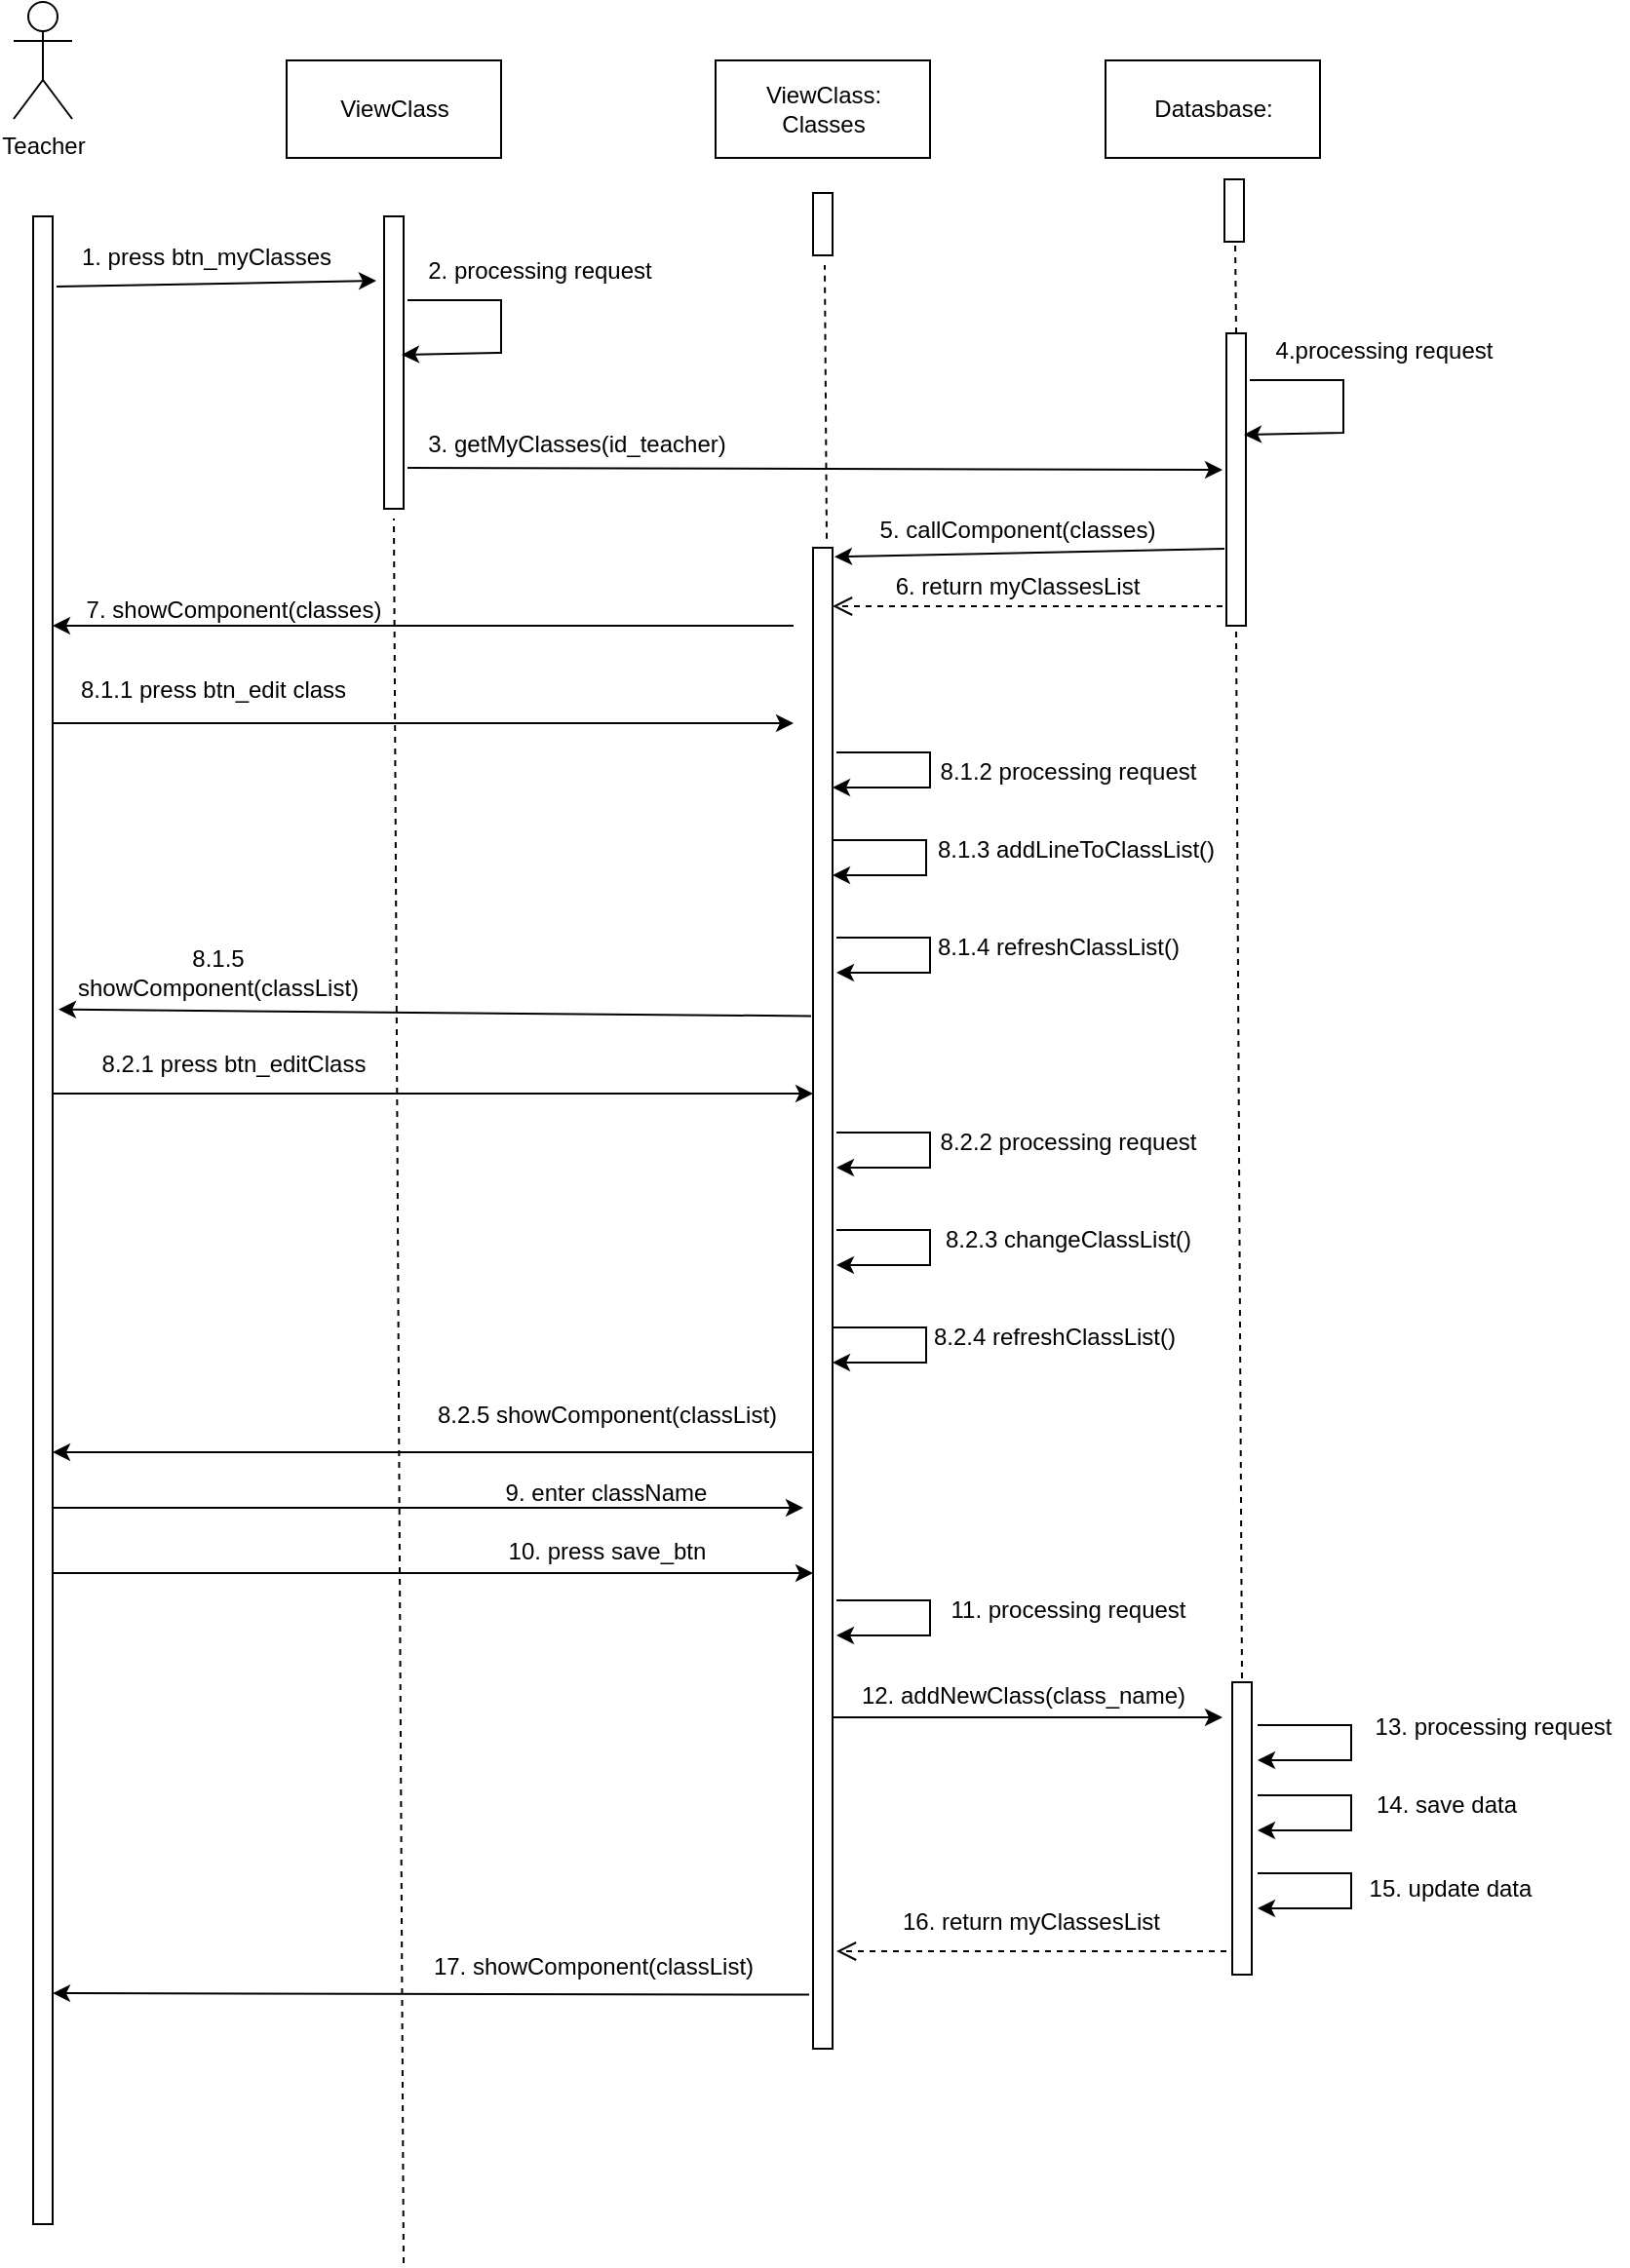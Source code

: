 <mxfile version="20.6.1" type="device"><diagram id="K7xaCuOgGv2D23M9aG6b" name="Page-1"><mxGraphModel dx="1662" dy="865" grid="1" gridSize="10" guides="1" tooltips="1" connect="1" arrows="1" fold="1" page="1" pageScale="1" pageWidth="850" pageHeight="1100" math="0" shadow="0"><root><mxCell id="0"/><mxCell id="1" parent="0"/><mxCell id="ufo4mUDUouBHQ8fxv4BL-1" value="Teacher" style="shape=umlActor;verticalLabelPosition=bottom;verticalAlign=top;html=1;outlineConnect=0;" vertex="1" parent="1"><mxGeometry x="80" y="40" width="30" height="60" as="geometry"/></mxCell><mxCell id="ufo4mUDUouBHQ8fxv4BL-2" value="" style="html=1;points=[];perimeter=orthogonalPerimeter;" vertex="1" parent="1"><mxGeometry x="90" y="150" width="10" height="1030" as="geometry"/></mxCell><mxCell id="ufo4mUDUouBHQ8fxv4BL-3" value="ViewClass" style="html=1;" vertex="1" parent="1"><mxGeometry x="220" y="70" width="110" height="50" as="geometry"/></mxCell><mxCell id="ufo4mUDUouBHQ8fxv4BL-4" value="ViewClass:&lt;br&gt;Classes" style="html=1;" vertex="1" parent="1"><mxGeometry x="440" y="70" width="110" height="50" as="geometry"/></mxCell><mxCell id="ufo4mUDUouBHQ8fxv4BL-6" value="Datasbase:" style="html=1;" vertex="1" parent="1"><mxGeometry x="640" y="70" width="110" height="50" as="geometry"/></mxCell><mxCell id="ufo4mUDUouBHQ8fxv4BL-7" value="" style="html=1;points=[];perimeter=orthogonalPerimeter;" vertex="1" parent="1"><mxGeometry x="270" y="150" width="10" height="150" as="geometry"/></mxCell><mxCell id="ufo4mUDUouBHQ8fxv4BL-8" value="" style="endArrow=classic;html=1;rounded=0;exitX=1.2;exitY=0.035;exitDx=0;exitDy=0;exitPerimeter=0;entryX=-0.4;entryY=0.22;entryDx=0;entryDy=0;entryPerimeter=0;" edge="1" parent="1" source="ufo4mUDUouBHQ8fxv4BL-2" target="ufo4mUDUouBHQ8fxv4BL-7"><mxGeometry width="50" height="50" relative="1" as="geometry"><mxPoint x="130" y="220" as="sourcePoint"/><mxPoint x="180" y="170" as="targetPoint"/></mxGeometry></mxCell><mxCell id="ufo4mUDUouBHQ8fxv4BL-9" value="1. press btn_myClasses" style="text;html=1;strokeColor=none;fillColor=none;align=center;verticalAlign=middle;whiteSpace=wrap;rounded=0;" vertex="1" parent="1"><mxGeometry x="109" y="156" width="140" height="30" as="geometry"/></mxCell><mxCell id="ufo4mUDUouBHQ8fxv4BL-10" value="" style="endArrow=classic;html=1;rounded=0;exitX=1.2;exitY=0.287;exitDx=0;exitDy=0;exitPerimeter=0;entryX=0.9;entryY=0.473;entryDx=0;entryDy=0;entryPerimeter=0;" edge="1" parent="1" source="ufo4mUDUouBHQ8fxv4BL-7" target="ufo4mUDUouBHQ8fxv4BL-7"><mxGeometry width="50" height="50" relative="1" as="geometry"><mxPoint x="300" y="200" as="sourcePoint"/><mxPoint x="330" y="250" as="targetPoint"/><Array as="points"><mxPoint x="330" y="193"/><mxPoint x="330" y="220"/></Array></mxGeometry></mxCell><mxCell id="ufo4mUDUouBHQ8fxv4BL-11" value="2. processing request" style="text;html=1;strokeColor=none;fillColor=none;align=center;verticalAlign=middle;whiteSpace=wrap;rounded=0;" vertex="1" parent="1"><mxGeometry x="290" y="163" width="120" height="30" as="geometry"/></mxCell><mxCell id="ufo4mUDUouBHQ8fxv4BL-12" value="" style="html=1;points=[];perimeter=orthogonalPerimeter;" vertex="1" parent="1"><mxGeometry x="490" y="138" width="10" height="32" as="geometry"/></mxCell><mxCell id="ufo4mUDUouBHQ8fxv4BL-14" value="" style="html=1;points=[];perimeter=orthogonalPerimeter;" vertex="1" parent="1"><mxGeometry x="701" y="131" width="10" height="32" as="geometry"/></mxCell><mxCell id="ufo4mUDUouBHQ8fxv4BL-15" value="" style="endArrow=none;dashed=1;html=1;rounded=0;" edge="1" parent="1"><mxGeometry width="50" height="50" relative="1" as="geometry"><mxPoint x="280" y="1200" as="sourcePoint"/><mxPoint x="275" y="305" as="targetPoint"/></mxGeometry></mxCell><mxCell id="ufo4mUDUouBHQ8fxv4BL-16" value="" style="endArrow=none;dashed=1;html=1;rounded=0;exitX=0.7;exitY=-0.006;exitDx=0;exitDy=0;exitPerimeter=0;" edge="1" parent="1" source="ufo4mUDUouBHQ8fxv4BL-24"><mxGeometry width="50" height="50" relative="1" as="geometry"><mxPoint x="496" y="310" as="sourcePoint"/><mxPoint x="496" y="175" as="targetPoint"/></mxGeometry></mxCell><mxCell id="ufo4mUDUouBHQ8fxv4BL-17" value="" style="endArrow=none;dashed=1;html=1;rounded=0;" edge="1" parent="1"><mxGeometry width="50" height="50" relative="1" as="geometry"><mxPoint x="707" y="210" as="sourcePoint"/><mxPoint x="706.5" y="162" as="targetPoint"/></mxGeometry></mxCell><mxCell id="ufo4mUDUouBHQ8fxv4BL-19" value="" style="endArrow=classic;html=1;rounded=0;exitX=1.2;exitY=0.86;exitDx=0;exitDy=0;exitPerimeter=0;" edge="1" parent="1" source="ufo4mUDUouBHQ8fxv4BL-7"><mxGeometry width="50" height="50" relative="1" as="geometry"><mxPoint x="590" y="350" as="sourcePoint"/><mxPoint x="700" y="280" as="targetPoint"/></mxGeometry></mxCell><mxCell id="ufo4mUDUouBHQ8fxv4BL-20" value="" style="html=1;points=[];perimeter=orthogonalPerimeter;" vertex="1" parent="1"><mxGeometry x="702" y="210" width="10" height="150" as="geometry"/></mxCell><mxCell id="ufo4mUDUouBHQ8fxv4BL-21" value="3. getMyClasses(id_teacher)" style="text;html=1;strokeColor=none;fillColor=none;align=center;verticalAlign=middle;whiteSpace=wrap;rounded=0;" vertex="1" parent="1"><mxGeometry x="290" y="252" width="158" height="30" as="geometry"/></mxCell><mxCell id="ufo4mUDUouBHQ8fxv4BL-22" value="" style="endArrow=classic;html=1;rounded=0;exitX=1.2;exitY=0.287;exitDx=0;exitDy=0;exitPerimeter=0;entryX=0.9;entryY=0.473;entryDx=0;entryDy=0;entryPerimeter=0;" edge="1" parent="1"><mxGeometry width="50" height="50" relative="1" as="geometry"><mxPoint x="714" y="234.05" as="sourcePoint"/><mxPoint x="711" y="261.95" as="targetPoint"/><Array as="points"><mxPoint x="762" y="234"/><mxPoint x="762" y="261"/></Array></mxGeometry></mxCell><mxCell id="ufo4mUDUouBHQ8fxv4BL-23" value="4.processing request" style="text;html=1;strokeColor=none;fillColor=none;align=center;verticalAlign=middle;whiteSpace=wrap;rounded=0;" vertex="1" parent="1"><mxGeometry x="718" y="204" width="130" height="30" as="geometry"/></mxCell><mxCell id="ufo4mUDUouBHQ8fxv4BL-24" value="" style="html=1;points=[];perimeter=orthogonalPerimeter;" vertex="1" parent="1"><mxGeometry x="490" y="320" width="10" height="770" as="geometry"/></mxCell><mxCell id="ufo4mUDUouBHQ8fxv4BL-29" value="" style="endArrow=classic;html=1;rounded=0;" edge="1" parent="1" target="ufo4mUDUouBHQ8fxv4BL-2"><mxGeometry width="50" height="50" relative="1" as="geometry"><mxPoint x="480" y="360" as="sourcePoint"/><mxPoint x="100" y="380.0" as="targetPoint"/></mxGeometry></mxCell><mxCell id="ufo4mUDUouBHQ8fxv4BL-30" value="7. showComponent(classes)" style="text;html=1;strokeColor=none;fillColor=none;align=center;verticalAlign=middle;whiteSpace=wrap;rounded=0;" vertex="1" parent="1"><mxGeometry x="113" y="337" width="160" height="30" as="geometry"/></mxCell><mxCell id="ufo4mUDUouBHQ8fxv4BL-31" value="" style="endArrow=classic;html=1;rounded=0;" edge="1" parent="1" source="ufo4mUDUouBHQ8fxv4BL-2"><mxGeometry width="50" height="50" relative="1" as="geometry"><mxPoint x="590" y="530" as="sourcePoint"/><mxPoint x="480" y="410" as="targetPoint"/></mxGeometry></mxCell><mxCell id="ufo4mUDUouBHQ8fxv4BL-32" value="8.1.1 press btn_edit class" style="text;html=1;strokeColor=none;fillColor=none;align=center;verticalAlign=middle;whiteSpace=wrap;rounded=0;" vertex="1" parent="1"><mxGeometry x="112" y="378" width="141" height="30" as="geometry"/></mxCell><mxCell id="ufo4mUDUouBHQ8fxv4BL-33" value="" style="endArrow=classic;html=1;rounded=0;exitX=1.2;exitY=0.287;exitDx=0;exitDy=0;exitPerimeter=0;" edge="1" parent="1" target="ufo4mUDUouBHQ8fxv4BL-24"><mxGeometry width="50" height="50" relative="1" as="geometry"><mxPoint x="502" y="425.05" as="sourcePoint"/><mxPoint x="510" y="443" as="targetPoint"/><Array as="points"><mxPoint x="550" y="425"/><mxPoint x="550" y="443"/></Array></mxGeometry></mxCell><mxCell id="ufo4mUDUouBHQ8fxv4BL-34" value="8.1.2 processing request" style="text;html=1;strokeColor=none;fillColor=none;align=center;verticalAlign=middle;whiteSpace=wrap;rounded=0;" vertex="1" parent="1"><mxGeometry x="551" y="420" width="140" height="30" as="geometry"/></mxCell><mxCell id="ufo4mUDUouBHQ8fxv4BL-46" value="" style="endArrow=classic;html=1;rounded=0;exitX=-0.1;exitY=0.312;exitDx=0;exitDy=0;exitPerimeter=0;entryX=1.3;entryY=0.395;entryDx=0;entryDy=0;entryPerimeter=0;" edge="1" parent="1" target="ufo4mUDUouBHQ8fxv4BL-2" source="ufo4mUDUouBHQ8fxv4BL-24"><mxGeometry width="50" height="50" relative="1" as="geometry"><mxPoint x="460" y="570" as="sourcePoint"/><mxPoint x="120" y="560" as="targetPoint"/></mxGeometry></mxCell><mxCell id="ufo4mUDUouBHQ8fxv4BL-47" value="8.1.5 showComponent(classList)" style="text;html=1;strokeColor=none;fillColor=none;align=center;verticalAlign=middle;whiteSpace=wrap;rounded=0;" vertex="1" parent="1"><mxGeometry x="100" y="523" width="170" height="30" as="geometry"/></mxCell><mxCell id="ufo4mUDUouBHQ8fxv4BL-48" value="" style="endArrow=classic;html=1;rounded=0;" edge="1" parent="1" target="ufo4mUDUouBHQ8fxv4BL-24"><mxGeometry width="50" height="50" relative="1" as="geometry"><mxPoint x="100" y="600" as="sourcePoint"/><mxPoint x="400" y="600" as="targetPoint"/></mxGeometry></mxCell><mxCell id="ufo4mUDUouBHQ8fxv4BL-49" value="8.2.1 press btn_editClass" style="text;html=1;strokeColor=none;fillColor=none;align=center;verticalAlign=middle;whiteSpace=wrap;rounded=0;" vertex="1" parent="1"><mxGeometry x="124" y="570" width="138" height="30" as="geometry"/></mxCell><mxCell id="ufo4mUDUouBHQ8fxv4BL-54" value="" style="endArrow=classic;html=1;rounded=0;" edge="1" parent="1" target="ufo4mUDUouBHQ8fxv4BL-2"><mxGeometry width="50" height="50" relative="1" as="geometry"><mxPoint x="490" y="784" as="sourcePoint"/><mxPoint x="109" y="852" as="targetPoint"/></mxGeometry></mxCell><mxCell id="ufo4mUDUouBHQ8fxv4BL-55" value="8.2.5 showComponent(classList)" style="text;html=1;strokeColor=none;fillColor=none;align=center;verticalAlign=middle;whiteSpace=wrap;rounded=0;" vertex="1" parent="1"><mxGeometry x="289.5" y="750" width="189" height="30" as="geometry"/></mxCell><mxCell id="ufo4mUDUouBHQ8fxv4BL-58" value="" style="endArrow=classic;html=1;rounded=0;" edge="1" parent="1" source="ufo4mUDUouBHQ8fxv4BL-2"><mxGeometry width="50" height="50" relative="1" as="geometry"><mxPoint x="106" y="830.0" as="sourcePoint"/><mxPoint x="490" y="846" as="targetPoint"/></mxGeometry></mxCell><mxCell id="ufo4mUDUouBHQ8fxv4BL-59" value="" style="endArrow=classic;html=1;rounded=0;entryX=1;entryY=0.75;entryDx=0;entryDy=0;" edge="1" parent="1" source="ufo4mUDUouBHQ8fxv4BL-2" target="ufo4mUDUouBHQ8fxv4BL-60"><mxGeometry width="50" height="50" relative="1" as="geometry"><mxPoint x="100" y="880" as="sourcePoint"/><mxPoint x="713" y="812.08" as="targetPoint"/><Array as="points"/></mxGeometry></mxCell><mxCell id="ufo4mUDUouBHQ8fxv4BL-60" value="9. enter className" style="text;html=1;strokeColor=none;fillColor=none;align=center;verticalAlign=middle;whiteSpace=wrap;rounded=0;" vertex="1" parent="1"><mxGeometry x="283" y="790" width="202" height="30" as="geometry"/></mxCell><mxCell id="ufo4mUDUouBHQ8fxv4BL-61" value="10. press save_btn" style="text;html=1;strokeColor=none;fillColor=none;align=center;verticalAlign=middle;whiteSpace=wrap;rounded=0;" vertex="1" parent="1"><mxGeometry x="324.5" y="820" width="119" height="30" as="geometry"/></mxCell><mxCell id="ufo4mUDUouBHQ8fxv4BL-92" value="" style="endArrow=classic;html=1;rounded=0;entryX=1.1;entryY=0.006;entryDx=0;entryDy=0;entryPerimeter=0;" edge="1" parent="1" target="ufo4mUDUouBHQ8fxv4BL-24"><mxGeometry width="50" height="50" relative="1" as="geometry"><mxPoint x="701" y="320.5" as="sourcePoint"/><mxPoint x="541" y="320.0" as="targetPoint"/></mxGeometry></mxCell><mxCell id="ufo4mUDUouBHQ8fxv4BL-93" value="5. callComponent(classes)" style="text;html=1;strokeColor=none;fillColor=none;align=center;verticalAlign=middle;whiteSpace=wrap;rounded=0;" vertex="1" parent="1"><mxGeometry x="520" y="296" width="150" height="30" as="geometry"/></mxCell><mxCell id="ufo4mUDUouBHQ8fxv4BL-94" value="" style="html=1;verticalAlign=bottom;endArrow=open;dashed=1;endSize=8;rounded=0;" edge="1" parent="1"><mxGeometry relative="1" as="geometry"><mxPoint x="700" y="350" as="sourcePoint"/><mxPoint x="500" y="350" as="targetPoint"/></mxGeometry></mxCell><mxCell id="ufo4mUDUouBHQ8fxv4BL-95" value="6. return myClassesList" style="text;html=1;strokeColor=none;fillColor=none;align=center;verticalAlign=middle;whiteSpace=wrap;rounded=0;" vertex="1" parent="1"><mxGeometry x="520" y="325" width="150" height="30" as="geometry"/></mxCell><mxCell id="ufo4mUDUouBHQ8fxv4BL-96" value="" style="endArrow=classic;html=1;rounded=0;exitX=1.2;exitY=0.287;exitDx=0;exitDy=0;exitPerimeter=0;entryX=1.2;entryY=0.212;entryDx=0;entryDy=0;entryPerimeter=0;" edge="1" parent="1"><mxGeometry width="50" height="50" relative="1" as="geometry"><mxPoint x="500" y="470.05" as="sourcePoint"/><mxPoint x="500" y="487.96" as="targetPoint"/><Array as="points"><mxPoint x="548" y="470"/><mxPoint x="548" y="488"/></Array></mxGeometry></mxCell><mxCell id="ufo4mUDUouBHQ8fxv4BL-97" value="" style="endArrow=classic;html=1;rounded=0;exitX=1.2;exitY=0.287;exitDx=0;exitDy=0;exitPerimeter=0;entryX=1.2;entryY=0.212;entryDx=0;entryDy=0;entryPerimeter=0;" edge="1" parent="1"><mxGeometry width="50" height="50" relative="1" as="geometry"><mxPoint x="502" y="520.05" as="sourcePoint"/><mxPoint x="502" y="537.96" as="targetPoint"/><Array as="points"><mxPoint x="550" y="520"/><mxPoint x="550" y="538"/></Array></mxGeometry></mxCell><mxCell id="ufo4mUDUouBHQ8fxv4BL-98" value="8.1.3 addLineToClassList()" style="text;html=1;strokeColor=none;fillColor=none;align=center;verticalAlign=middle;whiteSpace=wrap;rounded=0;" vertex="1" parent="1"><mxGeometry x="550" y="460" width="150" height="30" as="geometry"/></mxCell><mxCell id="ufo4mUDUouBHQ8fxv4BL-99" value="8.1.4 refreshClassList()" style="text;html=1;strokeColor=none;fillColor=none;align=center;verticalAlign=middle;whiteSpace=wrap;rounded=0;" vertex="1" parent="1"><mxGeometry x="552" y="510" width="128" height="30" as="geometry"/></mxCell><mxCell id="ufo4mUDUouBHQ8fxv4BL-100" value="" style="endArrow=classic;html=1;rounded=0;exitX=1.2;exitY=0.287;exitDx=0;exitDy=0;exitPerimeter=0;entryX=1.2;entryY=0.212;entryDx=0;entryDy=0;entryPerimeter=0;" edge="1" parent="1"><mxGeometry width="50" height="50" relative="1" as="geometry"><mxPoint x="502" y="620.05" as="sourcePoint"/><mxPoint x="502" y="637.96" as="targetPoint"/><Array as="points"><mxPoint x="550" y="620"/><mxPoint x="550" y="638"/></Array></mxGeometry></mxCell><mxCell id="ufo4mUDUouBHQ8fxv4BL-101" value="" style="endArrow=classic;html=1;rounded=0;exitX=1.2;exitY=0.287;exitDx=0;exitDy=0;exitPerimeter=0;entryX=1.2;entryY=0.212;entryDx=0;entryDy=0;entryPerimeter=0;" edge="1" parent="1"><mxGeometry width="50" height="50" relative="1" as="geometry"><mxPoint x="502" y="670.05" as="sourcePoint"/><mxPoint x="502" y="687.96" as="targetPoint"/><Array as="points"><mxPoint x="550" y="670"/><mxPoint x="550" y="688"/></Array></mxGeometry></mxCell><mxCell id="ufo4mUDUouBHQ8fxv4BL-102" value="" style="endArrow=classic;html=1;rounded=0;exitX=1.2;exitY=0.287;exitDx=0;exitDy=0;exitPerimeter=0;entryX=1.2;entryY=0.212;entryDx=0;entryDy=0;entryPerimeter=0;" edge="1" parent="1"><mxGeometry width="50" height="50" relative="1" as="geometry"><mxPoint x="500" y="720.05" as="sourcePoint"/><mxPoint x="500" y="737.96" as="targetPoint"/><Array as="points"><mxPoint x="548" y="720"/><mxPoint x="548" y="738"/></Array></mxGeometry></mxCell><mxCell id="ufo4mUDUouBHQ8fxv4BL-103" value="8.2.2 processing request" style="text;html=1;strokeColor=none;fillColor=none;align=center;verticalAlign=middle;whiteSpace=wrap;rounded=0;" vertex="1" parent="1"><mxGeometry x="552" y="610" width="138" height="30" as="geometry"/></mxCell><mxCell id="ufo4mUDUouBHQ8fxv4BL-104" value="8.2.3 changeClassList()" style="text;html=1;strokeColor=none;fillColor=none;align=center;verticalAlign=middle;whiteSpace=wrap;rounded=0;" vertex="1" parent="1"><mxGeometry x="552" y="660" width="138" height="30" as="geometry"/></mxCell><mxCell id="ufo4mUDUouBHQ8fxv4BL-105" value="8.2.4 refreshClassList()" style="text;html=1;strokeColor=none;fillColor=none;align=center;verticalAlign=middle;whiteSpace=wrap;rounded=0;" vertex="1" parent="1"><mxGeometry x="550" y="710" width="128" height="30" as="geometry"/></mxCell><mxCell id="ufo4mUDUouBHQ8fxv4BL-106" value="" style="endArrow=classic;html=1;rounded=0;exitX=1.2;exitY=0.287;exitDx=0;exitDy=0;exitPerimeter=0;entryX=1.2;entryY=0.212;entryDx=0;entryDy=0;entryPerimeter=0;" edge="1" parent="1"><mxGeometry width="50" height="50" relative="1" as="geometry"><mxPoint x="502" y="860.05" as="sourcePoint"/><mxPoint x="502" y="877.96" as="targetPoint"/><Array as="points"><mxPoint x="550" y="860"/><mxPoint x="550" y="878"/></Array></mxGeometry></mxCell><mxCell id="ufo4mUDUouBHQ8fxv4BL-108" value="11. processing request" style="text;html=1;strokeColor=none;fillColor=none;align=center;verticalAlign=middle;whiteSpace=wrap;rounded=0;" vertex="1" parent="1"><mxGeometry x="552" y="850" width="138" height="30" as="geometry"/></mxCell><mxCell id="ufo4mUDUouBHQ8fxv4BL-109" value="" style="endArrow=none;dashed=1;html=1;rounded=0;" edge="1" parent="1"><mxGeometry width="50" height="50" relative="1" as="geometry"><mxPoint x="710" y="900" as="sourcePoint"/><mxPoint x="707" y="360" as="targetPoint"/></mxGeometry></mxCell><mxCell id="ufo4mUDUouBHQ8fxv4BL-110" value="" style="html=1;points=[];perimeter=orthogonalPerimeter;" vertex="1" parent="1"><mxGeometry x="705" y="902" width="10" height="150" as="geometry"/></mxCell><mxCell id="ufo4mUDUouBHQ8fxv4BL-111" value="" style="endArrow=classic;html=1;rounded=0;" edge="1" parent="1"><mxGeometry width="50" height="50" relative="1" as="geometry"><mxPoint x="500" y="920" as="sourcePoint"/><mxPoint x="700" y="920" as="targetPoint"/></mxGeometry></mxCell><mxCell id="ufo4mUDUouBHQ8fxv4BL-112" value="12. addNewClass(class_name)" style="text;html=1;strokeColor=none;fillColor=none;align=center;verticalAlign=middle;whiteSpace=wrap;rounded=0;" vertex="1" parent="1"><mxGeometry x="513" y="894" width="170" height="30" as="geometry"/></mxCell><mxCell id="ufo4mUDUouBHQ8fxv4BL-113" value="" style="endArrow=classic;html=1;rounded=0;exitX=1.2;exitY=0.287;exitDx=0;exitDy=0;exitPerimeter=0;entryX=1.2;entryY=0.212;entryDx=0;entryDy=0;entryPerimeter=0;" edge="1" parent="1"><mxGeometry width="50" height="50" relative="1" as="geometry"><mxPoint x="718" y="924.05" as="sourcePoint"/><mxPoint x="718" y="941.96" as="targetPoint"/><Array as="points"><mxPoint x="766" y="924"/><mxPoint x="766" y="942"/></Array></mxGeometry></mxCell><mxCell id="ufo4mUDUouBHQ8fxv4BL-114" value="" style="endArrow=classic;html=1;rounded=0;exitX=1.2;exitY=0.287;exitDx=0;exitDy=0;exitPerimeter=0;entryX=1.2;entryY=0.212;entryDx=0;entryDy=0;entryPerimeter=0;" edge="1" parent="1"><mxGeometry width="50" height="50" relative="1" as="geometry"><mxPoint x="718" y="960.05" as="sourcePoint"/><mxPoint x="718" y="977.96" as="targetPoint"/><Array as="points"><mxPoint x="766" y="960"/><mxPoint x="766" y="978"/></Array></mxGeometry></mxCell><mxCell id="ufo4mUDUouBHQ8fxv4BL-115" value="" style="endArrow=classic;html=1;rounded=0;exitX=1.2;exitY=0.287;exitDx=0;exitDy=0;exitPerimeter=0;entryX=1.2;entryY=0.212;entryDx=0;entryDy=0;entryPerimeter=0;" edge="1" parent="1"><mxGeometry width="50" height="50" relative="1" as="geometry"><mxPoint x="718" y="1000.05" as="sourcePoint"/><mxPoint x="718" y="1017.96" as="targetPoint"/><Array as="points"><mxPoint x="766" y="1000"/><mxPoint x="766" y="1018"/></Array></mxGeometry></mxCell><mxCell id="ufo4mUDUouBHQ8fxv4BL-116" value="13. processing request" style="text;html=1;strokeColor=none;fillColor=none;align=center;verticalAlign=middle;whiteSpace=wrap;rounded=0;" vertex="1" parent="1"><mxGeometry x="770" y="910" width="138" height="30" as="geometry"/></mxCell><mxCell id="ufo4mUDUouBHQ8fxv4BL-117" value="14. save data" style="text;html=1;strokeColor=none;fillColor=none;align=center;verticalAlign=middle;whiteSpace=wrap;rounded=0;" vertex="1" parent="1"><mxGeometry x="770" y="950" width="90" height="30" as="geometry"/></mxCell><mxCell id="ufo4mUDUouBHQ8fxv4BL-118" value="15. update data" style="text;html=1;strokeColor=none;fillColor=none;align=center;verticalAlign=middle;whiteSpace=wrap;rounded=0;" vertex="1" parent="1"><mxGeometry x="767" y="993" width="100" height="30" as="geometry"/></mxCell><mxCell id="ufo4mUDUouBHQ8fxv4BL-119" value="" style="html=1;verticalAlign=bottom;endArrow=open;dashed=1;endSize=8;rounded=0;" edge="1" parent="1"><mxGeometry relative="1" as="geometry"><mxPoint x="702" y="1040" as="sourcePoint"/><mxPoint x="502" y="1040" as="targetPoint"/></mxGeometry></mxCell><mxCell id="ufo4mUDUouBHQ8fxv4BL-120" value="16. return myClassesList" style="text;html=1;strokeColor=none;fillColor=none;align=center;verticalAlign=middle;whiteSpace=wrap;rounded=0;" vertex="1" parent="1"><mxGeometry x="527" y="1010" width="150" height="30" as="geometry"/></mxCell><mxCell id="ufo4mUDUouBHQ8fxv4BL-121" value="" style="endArrow=classic;html=1;rounded=0;exitX=-0.2;exitY=0.964;exitDx=0;exitDy=0;exitPerimeter=0;entryX=1;entryY=0.885;entryDx=0;entryDy=0;entryPerimeter=0;" edge="1" parent="1" source="ufo4mUDUouBHQ8fxv4BL-24" target="ufo4mUDUouBHQ8fxv4BL-2"><mxGeometry width="50" height="50" relative="1" as="geometry"><mxPoint x="480" y="1060" as="sourcePoint"/><mxPoint x="109" y="1060" as="targetPoint"/></mxGeometry></mxCell><mxCell id="ufo4mUDUouBHQ8fxv4BL-122" value="17. showComponent(classList)" style="text;html=1;strokeColor=none;fillColor=none;align=center;verticalAlign=middle;whiteSpace=wrap;rounded=0;" vertex="1" parent="1"><mxGeometry x="293.5" y="1033" width="166.5" height="30" as="geometry"/></mxCell></root></mxGraphModel></diagram></mxfile>